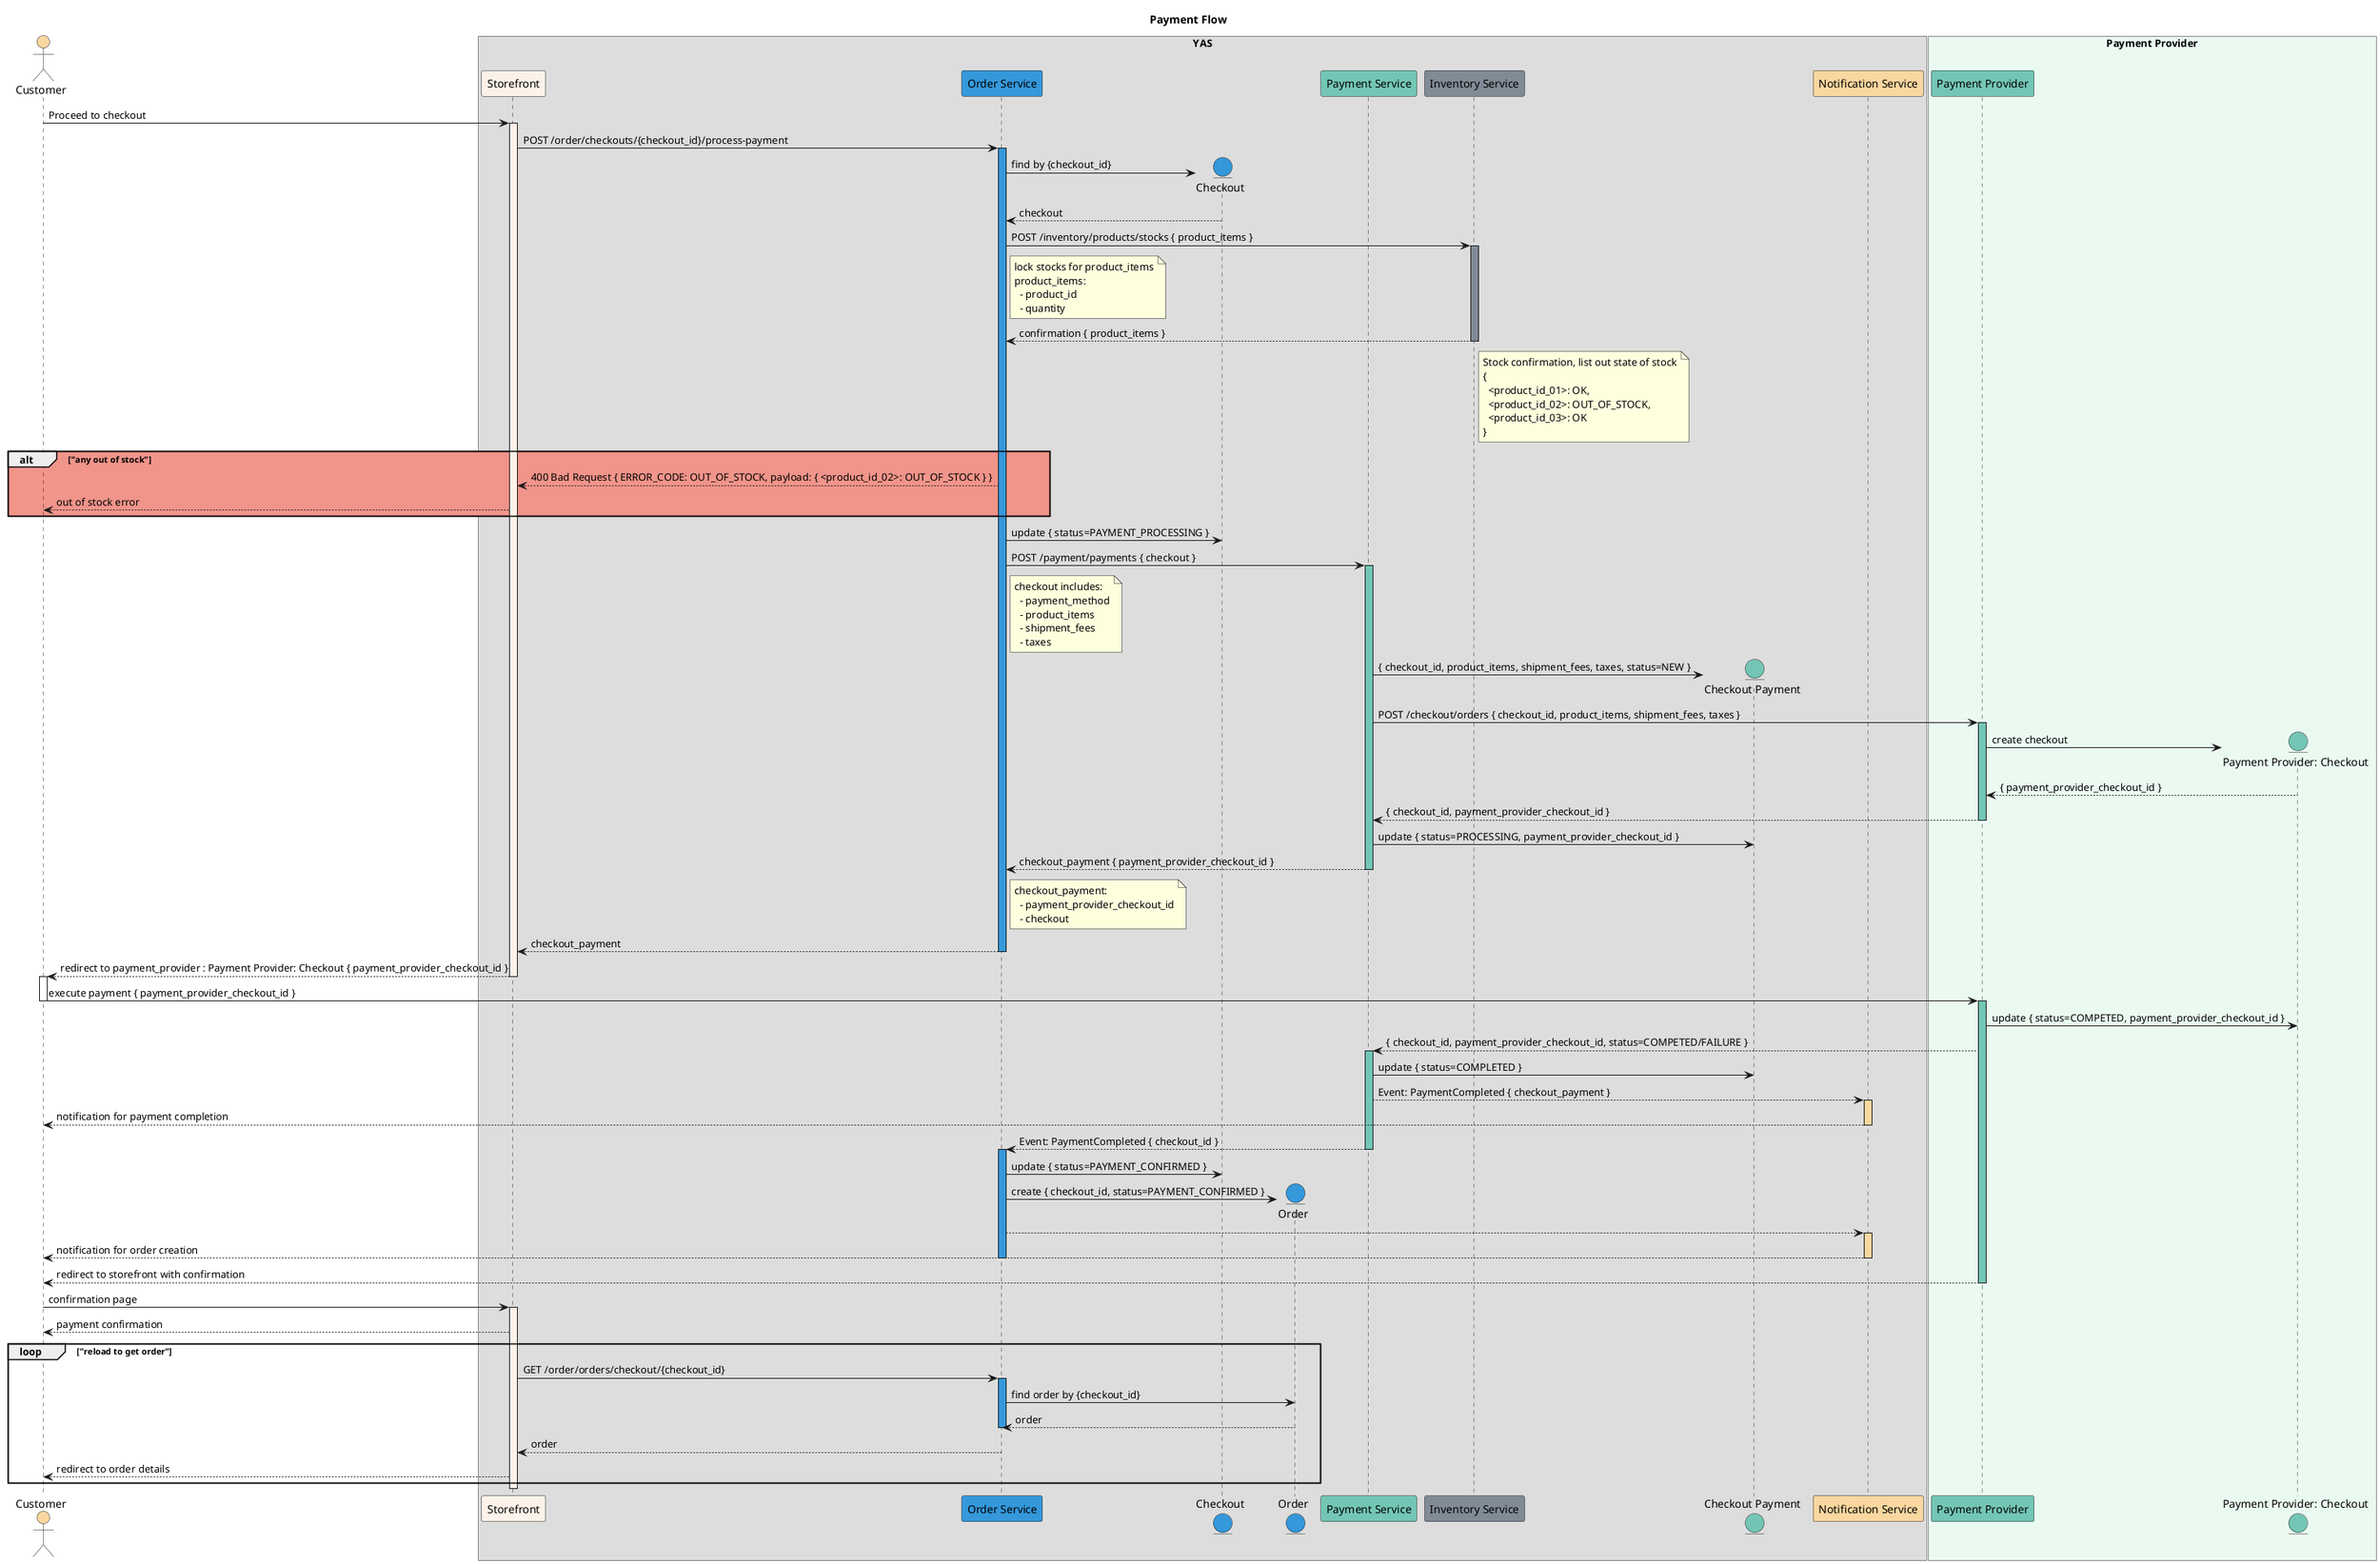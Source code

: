@startuml Payment Flow

title Payment Flow

actor Customer as customer #fad7a0

box YAS
    participant "Storefront" as storefront #fdf2e9        
    participant "Order Service" as order_service #3498db    
    entity "Checkout" as checkout #3498db
    entity "Order" as order #3498db
    participant "Payment Service" as payment_service #73c6b6
    participant "Inventory Service" as inventory_service #808b96
    entity "Checkout Payment" as checkout_payment #73c6b6
    participant "Notification Service" as notification_service #fad7a0
end box 

box "Payment Provider" #eafaf1
    participant "Payment Provider" as payment_provider #73c6b6
    entity "Payment Provider: Checkout" as payment_provider_checkout #73c6b6
end box

customer -> storefront: Proceed to checkout
activate storefront #fdf2e9   
  storefront -> order_service: POST /order/checkouts/{checkout_id}/process-payment
  activate order_service #3498db
    order_service -> checkout **: find by {checkout_id}
    order_service <-- checkout: checkout
    order_service -> inventory_service: POST /inventory/products/stocks { product_items }
    note right of order_service
      lock stocks for product_items
      product_items:
        - product_id
        - quantity
    end note
    activate inventory_service #808b96
      inventory_service --> order_service: confirmation { product_items }
      note right of inventory_service
        Stock confirmation, list out state of stock
        {
          <product_id_01>: OK,
          <product_id_02>: OUT_OF_STOCK,
          <product_id_03>: OK
        }
      end note
    deactivate inventory_service
    alt #f1948a "any out of stock"
      order_service --> storefront: 400 Bad Request { ERROR_CODE: OUT_OF_STOCK, payload: { <product_id_02>: OUT_OF_STOCK } }
      storefront --> customer: out of stock error
    end
    order_service -> checkout: update { status=PAYMENT_PROCESSING }
    order_service -> payment_service: POST /payment/payments { checkout }
    note right of order_service
      checkout includes:
        - payment_method
        - product_items
        - shipment_fees
        - taxes
    end note 
    activate payment_service #73c6b6      
      payment_service -> checkout_payment **:  { checkout_id, product_items, shipment_fees, taxes, status=NEW }
      payment_service -> payment_provider: POST /checkout/orders { checkout_id, product_items, shipment_fees, taxes }
      activate payment_provider #73c6b6
        payment_provider -> payment_provider_checkout **: create checkout
        payment_provider <-- payment_provider_checkout: { payment_provider_checkout_id }
        payment_service <-- payment_provider: { checkout_id, payment_provider_checkout_id }
      deactivate payment_provider
      payment_service -> checkout_payment: update { status=PROCESSING, payment_provider_checkout_id }
      order_service <-- payment_service: checkout_payment { payment_provider_checkout_id }
      note right of order_service
        checkout_payment:
          - payment_provider_checkout_id
          - checkout
      end note 
    deactivate payment_service
    storefront <-- order_service: checkout_payment    
  deactivate order_service
  storefront --> customer: redirect to payment_provider : Payment Provider: Checkout { payment_provider_checkout_id }
deactivate storefront
activate customer
  customer -> payment_provider: execute payment { payment_provider_checkout_id }
deactivate customer
activate payment_provider #73c6b6
  payment_provider -> payment_provider_checkout: update { status=COMPETED, payment_provider_checkout_id }  
  payment_provider --> payment_service: { checkout_id, payment_provider_checkout_id, status=COMPETED/FAILURE }
  activate payment_service #73c6b6
    payment_service -> checkout_payment: update { status=COMPLETED }
    payment_service --> notification_service: Event: PaymentCompleted { checkout_payment }
    activate notification_service #fad7a0
      notification_service --> customer: notification for payment completion
    deactivate notification_service
    payment_service --> order_service: Event: PaymentCompleted { checkout_id }
  deactivate payment_service
  activate order_service #3498db
    order_service -> checkout: update { status=PAYMENT_CONFIRMED }
    order_service -> order**:  create { checkout_id, status=PAYMENT_CONFIRMED }
    order_service --> notification_service
    activate notification_service #fad7a0
      notification_service --> customer: notification for order creation
    deactivate notification_service
  deactivate order_service
  payment_provider --> customer: redirect to storefront with confirmation
deactivate payment_provider
customer -> storefront: confirmation page
activate storefront #fdf2e9
  storefront --> customer: payment confirmation
  loop "reload to get order"
    storefront -> order_service: GET /order/orders/checkout/{checkout_id}
    activate order_service #3498db
      order_service -> order: find order by {checkout_id}
      order_service <-- order: order
    deactivate order_service
    storefront <-- order_service: order
    storefront --> customer: redirect to order details
  end 
deactivate storefront

@enduml


